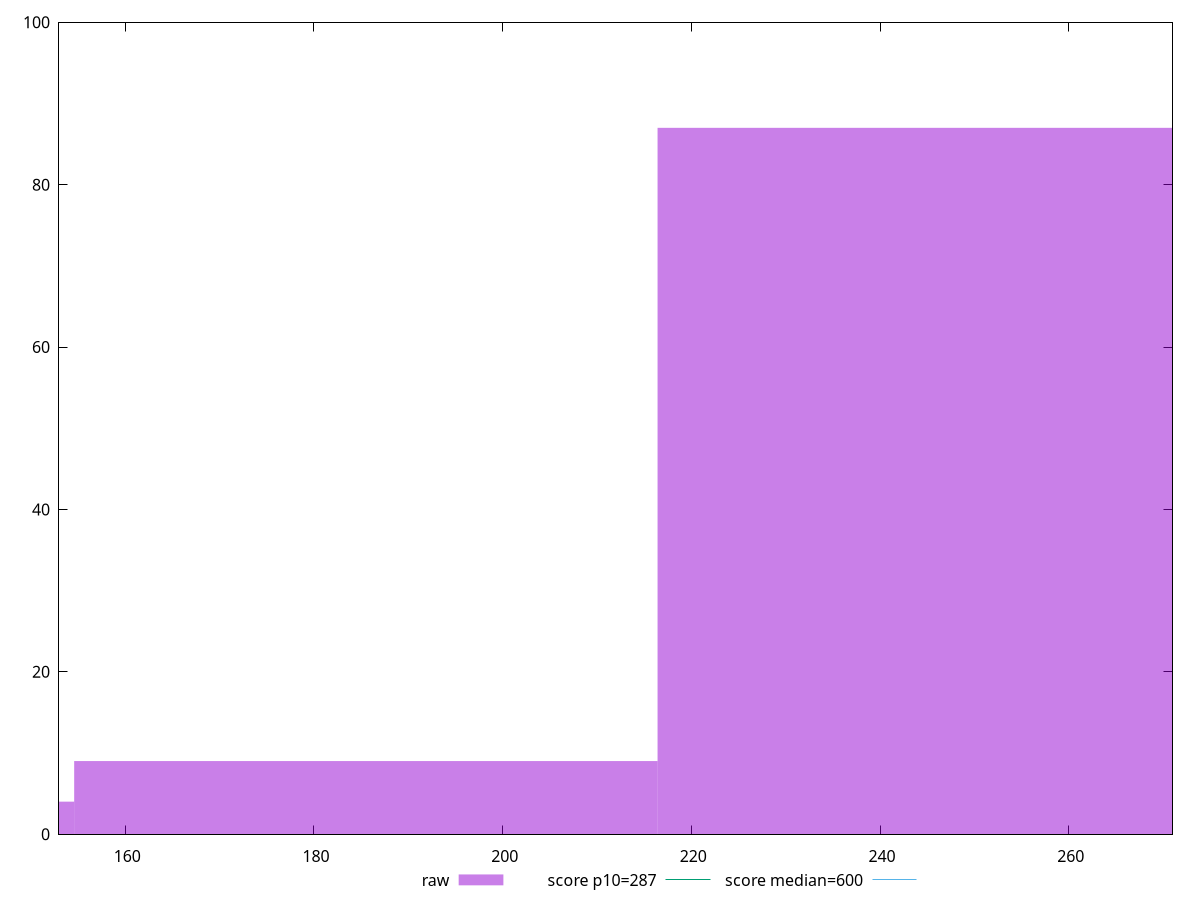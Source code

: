 reset

$raw <<EOF
247.33536236129152 87
123.66768118064576 4
185.50152177096862 9
EOF

set key outside below
set boxwidth 61.83384059032288
set xrange [152.97649999999976:270.99814999999944]
set yrange [0:100]
set trange [0:100]
set style fill transparent solid 0.5 noborder

set parametric
set terminal svg size 640, 490 enhanced background rgb 'white'
set output "reports/report_00033_2021-03-01T14-23-16.841Z/total-blocking-time/samples/astro-inner/raw/histogram.svg"

plot $raw title "raw" with boxes, \
     287,t title "score p10=287", \
     600,t title "score median=600"

reset
